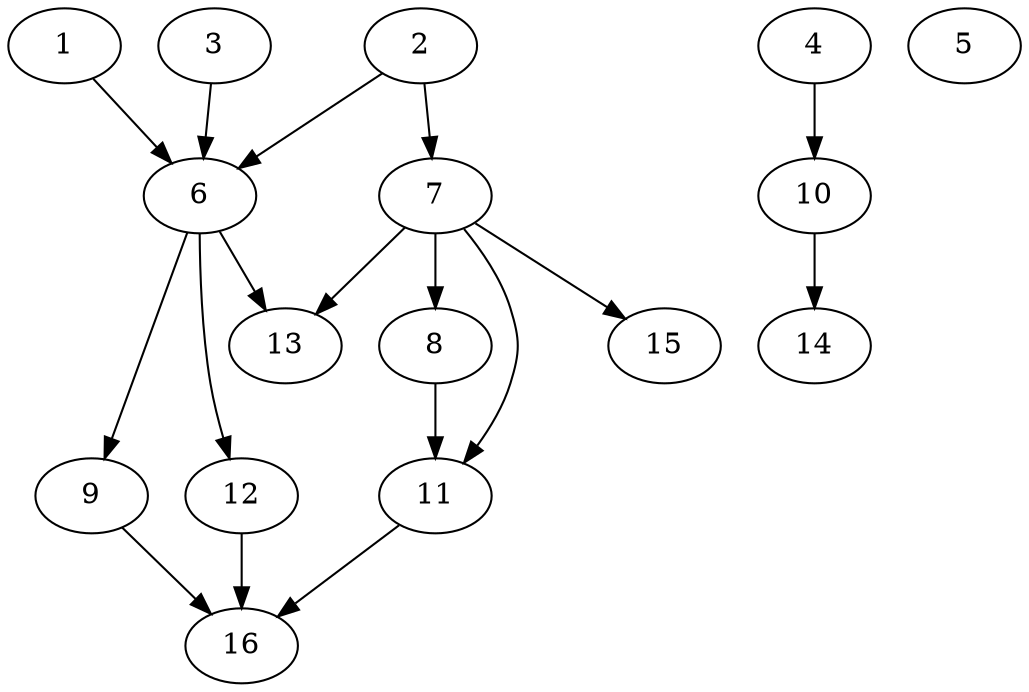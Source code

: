 // DAG automatically generated by daggen at Fri May 24 12:58:26 2024
// daggen-master/daggen -n 16 --fat 0.5 --density 0.5 --regular 0.5 --jump 2 --minalpha 20 --maxalpha 50 --dot -o dags_dot_16/sim_8.dot 
digraph G {
  1 [size="231928233984", alpha="37.71"]
  1 -> 6 [size ="301989888"]
  2 [size="8589934592", alpha="23.49"]
  2 -> 6 [size ="33554432"]
  2 -> 7 [size ="33554432"]
  3 [size="782757789696", alpha="20.95"]
  3 -> 6 [size ="679477248"]
  4 [size="22068656558", alpha="28.67"]
  4 -> 10 [size ="536870912"]
  5 [size="14415655719", alpha="47.96"]
  6 [size="8529770593", alpha="43.63"]
  6 -> 9 [size ="134217728"]
  6 -> 12 [size ="134217728"]
  6 -> 13 [size ="134217728"]
  7 [size="28991029248", alpha="28.23"]
  7 -> 8 [size ="75497472"]
  7 -> 11 [size ="75497472"]
  7 -> 13 [size ="75497472"]
  7 -> 15 [size ="75497472"]
  8 [size="73516095763", alpha="39.82"]
  8 -> 11 [size ="75497472"]
  9 [size="14766829872", alpha="37.93"]
  9 -> 16 [size ="411041792"]
  10 [size="134217728000", alpha="27.86"]
  10 -> 14 [size ="209715200"]
  11 [size="480356496279", alpha="38.05"]
  11 -> 16 [size ="838860800"]
  12 [size="782757789696", alpha="42.66"]
  12 -> 16 [size ="679477248"]
  13 [size="1013892892", alpha="28.83"]
  14 [size="134217728000", alpha="37.79"]
  15 [size="29116133022", alpha="47.13"]
  16 [size="213711627405", alpha="20.11"]
}
